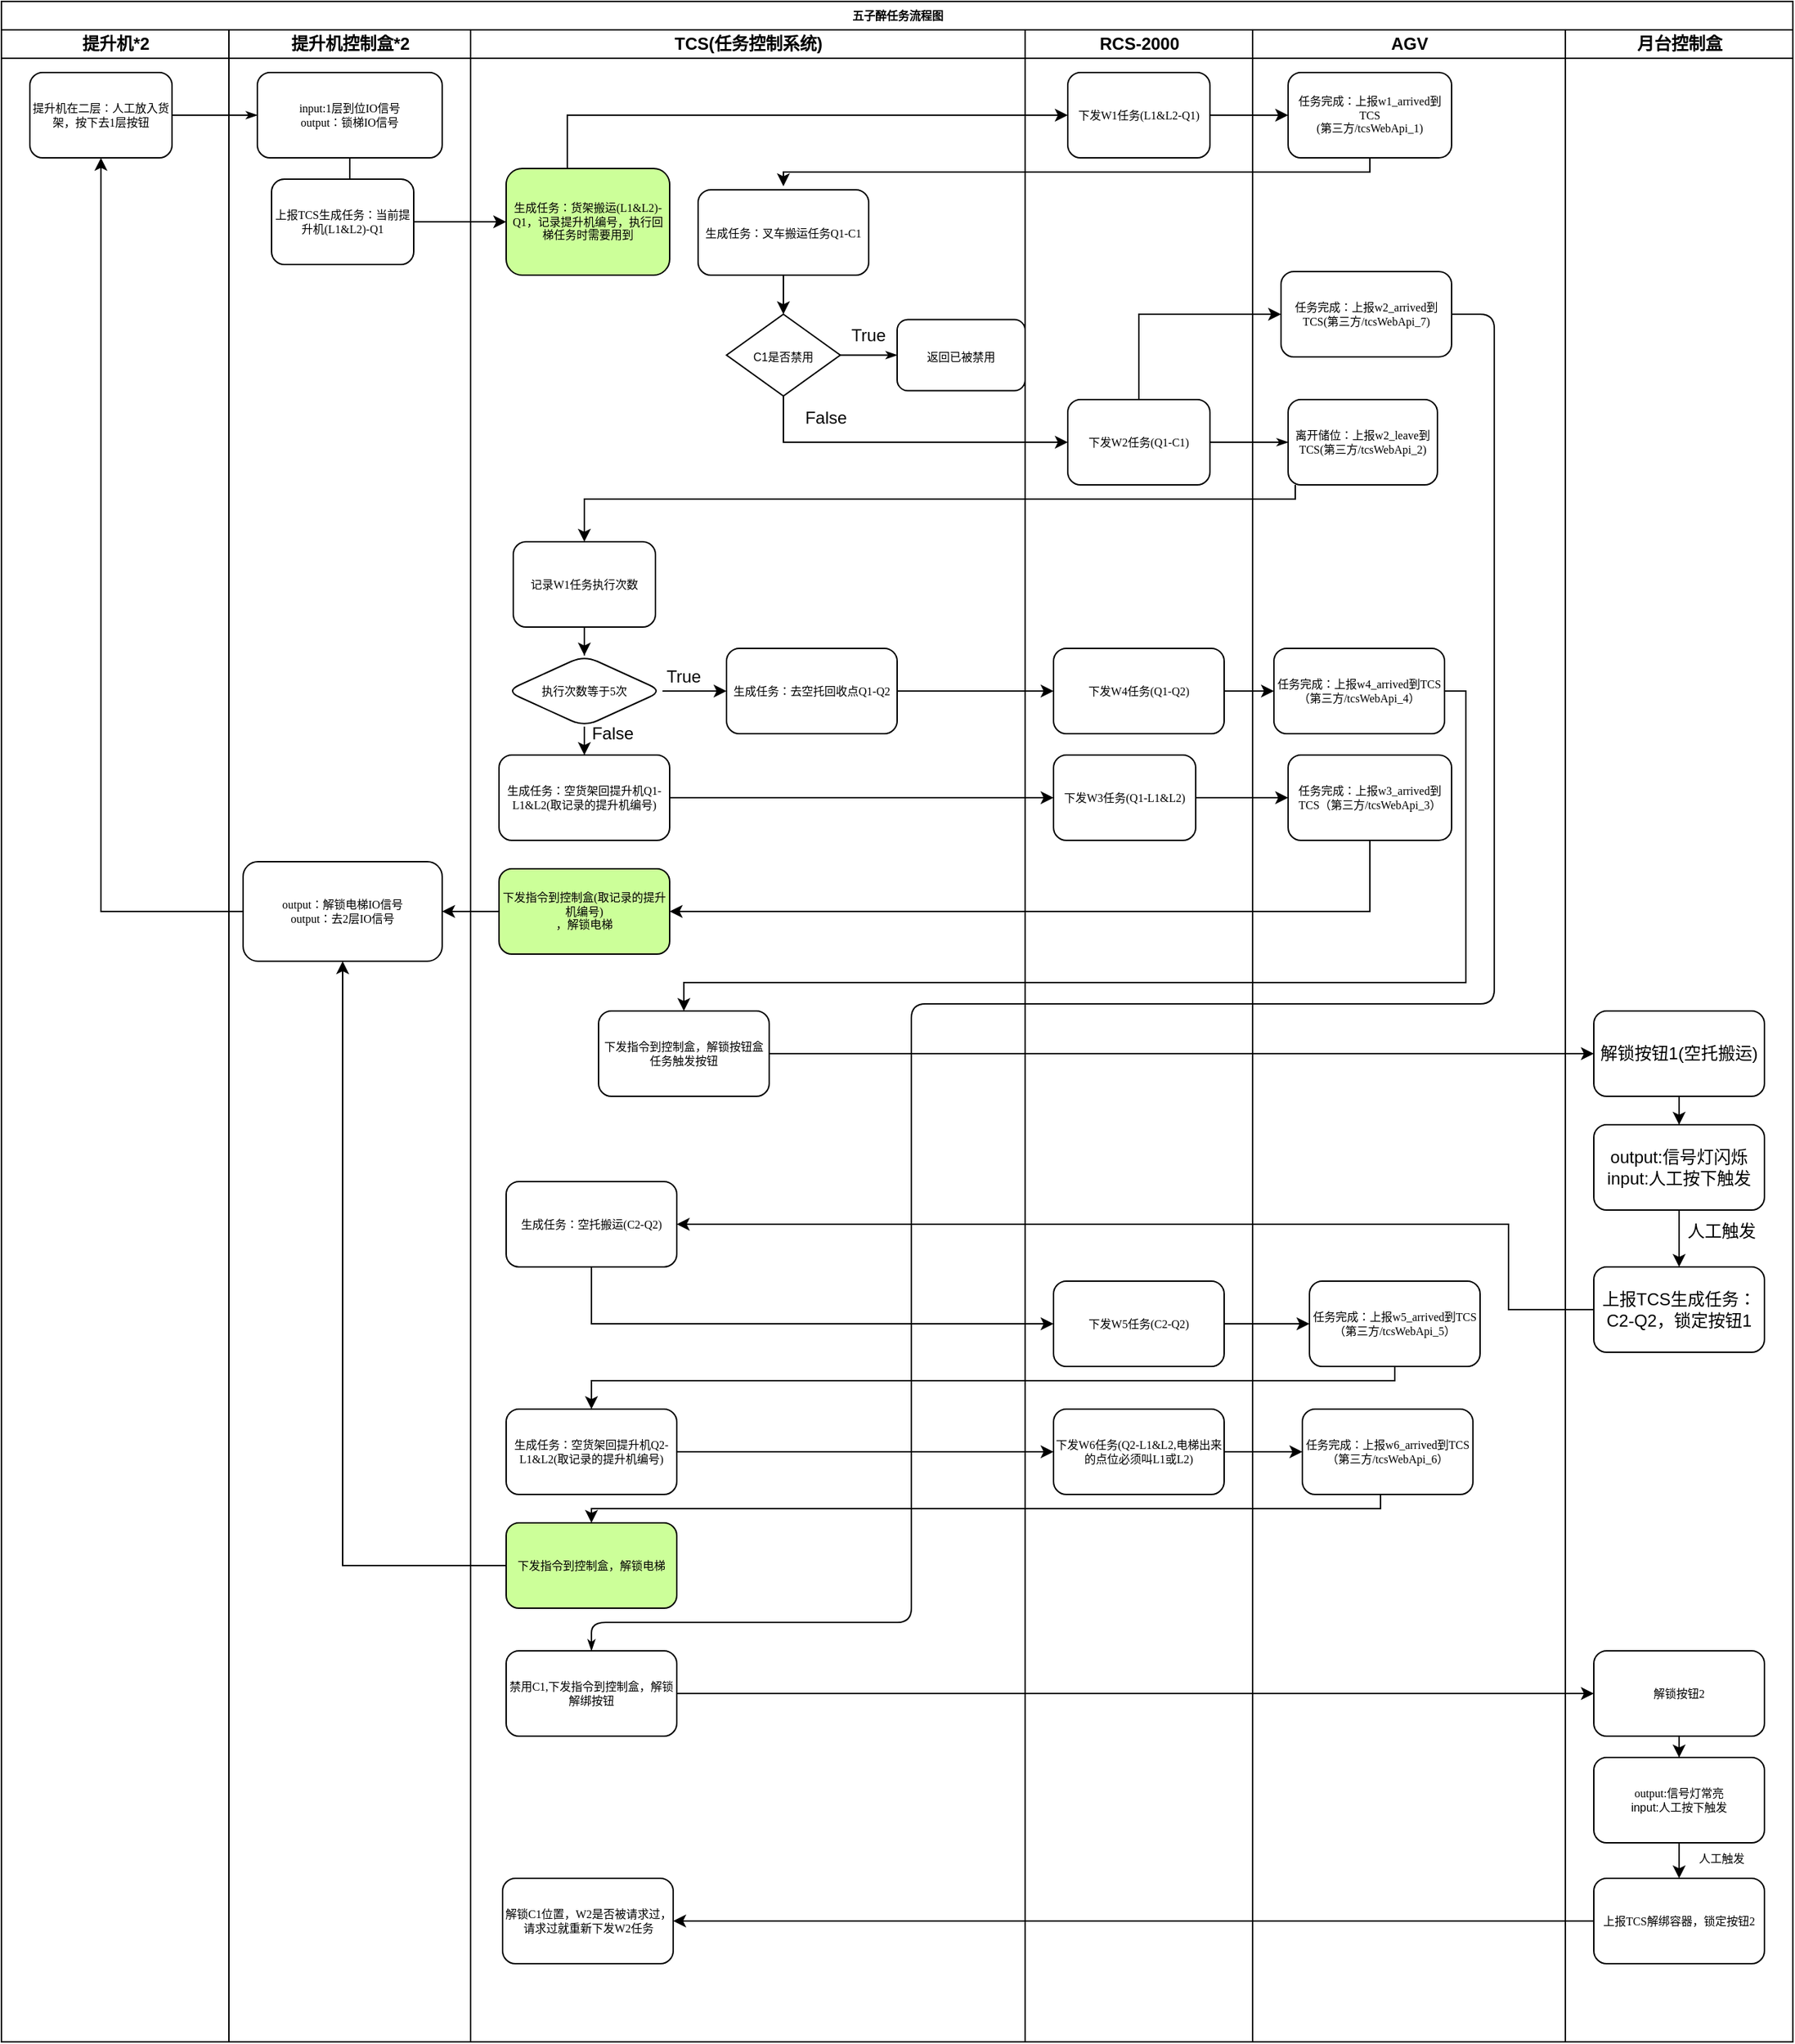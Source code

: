 <mxfile version="22.0.4" type="github">
  <diagram name="Page-1" id="74e2e168-ea6b-b213-b513-2b3c1d86103e">
    <mxGraphModel dx="890" dy="381" grid="1" gridSize="10" guides="1" tooltips="1" connect="1" arrows="1" fold="1" page="1" pageScale="1" pageWidth="1100" pageHeight="850" background="none" math="0" shadow="0">
      <root>
        <mxCell id="0" />
        <mxCell id="1" parent="0" />
        <mxCell id="77e6c97f196da883-1" value="五子醉任务流程图" style="swimlane;html=1;childLayout=stackLayout;startSize=20;rounded=0;shadow=0;labelBackgroundColor=none;strokeWidth=1;fontFamily=Verdana;fontSize=8;align=center;" parent="1" vertex="1">
          <mxGeometry x="70" y="40" width="1260" height="1435" as="geometry" />
        </mxCell>
        <mxCell id="77e6c97f196da883-2" value="提升机*2" style="swimlane;html=1;startSize=20;" parent="77e6c97f196da883-1" vertex="1">
          <mxGeometry y="20" width="160" height="1415" as="geometry" />
        </mxCell>
        <mxCell id="77e6c97f196da883-8" value="提升机在二层：人工放入货架，按下去1层按钮" style="rounded=1;whiteSpace=wrap;html=1;shadow=0;labelBackgroundColor=none;strokeWidth=1;fontFamily=Verdana;fontSize=8;align=center;" parent="77e6c97f196da883-2" vertex="1">
          <mxGeometry x="20" y="30" width="100" height="60" as="geometry" />
        </mxCell>
        <mxCell id="77e6c97f196da883-26" style="edgeStyle=orthogonalEdgeStyle;rounded=1;html=1;labelBackgroundColor=none;startArrow=none;startFill=0;startSize=5;endArrow=classicThin;endFill=1;endSize=5;jettySize=auto;orthogonalLoop=1;strokeWidth=1;fontFamily=Verdana;fontSize=8" parent="77e6c97f196da883-1" source="77e6c97f196da883-8" target="77e6c97f196da883-11" edge="1">
          <mxGeometry relative="1" as="geometry" />
        </mxCell>
        <mxCell id="107ba76e4e335f99-1" style="edgeStyle=orthogonalEdgeStyle;rounded=1;html=1;labelBackgroundColor=none;startArrow=none;startFill=0;startSize=5;endArrow=classicThin;endFill=1;endSize=5;jettySize=auto;orthogonalLoop=1;strokeWidth=1;fontFamily=Verdana;fontSize=8" parent="77e6c97f196da883-1" source="77e6c97f196da883-17" target="77e6c97f196da883-18" edge="1">
          <mxGeometry relative="1" as="geometry" />
        </mxCell>
        <mxCell id="77e6c97f196da883-3" value="提升机控制盒*2" style="swimlane;html=1;startSize=20;" parent="77e6c97f196da883-1" vertex="1">
          <mxGeometry x="160" y="20" width="170" height="1415" as="geometry" />
        </mxCell>
        <mxCell id="sjh6YoRqS8CRLfCROH4P-2" value="" style="edgeStyle=orthogonalEdgeStyle;rounded=0;orthogonalLoop=1;jettySize=auto;html=1;" parent="77e6c97f196da883-3" source="77e6c97f196da883-11" target="sjh6YoRqS8CRLfCROH4P-1" edge="1">
          <mxGeometry relative="1" as="geometry" />
        </mxCell>
        <mxCell id="77e6c97f196da883-11" value="input:1层到位IO信号&lt;br&gt;output：锁梯IO信号" style="rounded=1;whiteSpace=wrap;html=1;shadow=0;labelBackgroundColor=none;strokeWidth=1;fontFamily=Verdana;fontSize=8;align=center;" parent="77e6c97f196da883-3" vertex="1">
          <mxGeometry x="20" y="30" width="130" height="60" as="geometry" />
        </mxCell>
        <mxCell id="sjh6YoRqS8CRLfCROH4P-1" value="上报TCS生成任务：当前提升机(L1&amp;amp;L2)-Q1" style="whiteSpace=wrap;html=1;fontSize=8;fontFamily=Verdana;rounded=1;shadow=0;labelBackgroundColor=none;strokeWidth=1;" parent="77e6c97f196da883-3" vertex="1">
          <mxGeometry x="30" y="105" width="100" height="60" as="geometry" />
        </mxCell>
        <mxCell id="sjh6YoRqS8CRLfCROH4P-34" value="output：解锁电梯IO信号&lt;br&gt;output：去2层IO信号" style="whiteSpace=wrap;html=1;fontSize=8;fontFamily=Verdana;rounded=1;shadow=0;labelBackgroundColor=none;strokeWidth=1;" parent="77e6c97f196da883-3" vertex="1">
          <mxGeometry x="10" y="585" width="140" height="70" as="geometry" />
        </mxCell>
        <mxCell id="77e6c97f196da883-4" value="TCS(任务控制系统)" style="swimlane;html=1;startSize=20;" parent="77e6c97f196da883-1" vertex="1">
          <mxGeometry x="330" y="20" width="390" height="1415" as="geometry" />
        </mxCell>
        <mxCell id="sjh6YoRqS8CRLfCROH4P-14" value="" style="edgeStyle=orthogonalEdgeStyle;rounded=0;orthogonalLoop=1;jettySize=auto;html=1;" parent="77e6c97f196da883-4" source="sjh6YoRqS8CRLfCROH4P-10" target="sjh6YoRqS8CRLfCROH4P-13" edge="1">
          <mxGeometry relative="1" as="geometry" />
        </mxCell>
        <mxCell id="sjh6YoRqS8CRLfCROH4P-10" value="记录W1任务执行次数" style="whiteSpace=wrap;html=1;fontSize=8;fontFamily=Verdana;rounded=1;shadow=0;labelBackgroundColor=none;strokeWidth=1;" parent="77e6c97f196da883-4" vertex="1">
          <mxGeometry x="30" y="360" width="100" height="60" as="geometry" />
        </mxCell>
        <mxCell id="sjh6YoRqS8CRLfCROH4P-16" value="" style="edgeStyle=orthogonalEdgeStyle;rounded=0;orthogonalLoop=1;jettySize=auto;html=1;" parent="77e6c97f196da883-4" source="sjh6YoRqS8CRLfCROH4P-13" target="sjh6YoRqS8CRLfCROH4P-15" edge="1">
          <mxGeometry relative="1" as="geometry" />
        </mxCell>
        <mxCell id="sjh6YoRqS8CRLfCROH4P-19" value="" style="edgeStyle=orthogonalEdgeStyle;rounded=0;orthogonalLoop=1;jettySize=auto;html=1;" parent="77e6c97f196da883-4" source="sjh6YoRqS8CRLfCROH4P-13" target="sjh6YoRqS8CRLfCROH4P-18" edge="1">
          <mxGeometry relative="1" as="geometry" />
        </mxCell>
        <mxCell id="sjh6YoRqS8CRLfCROH4P-13" value="执行次数等于5次" style="rhombus;whiteSpace=wrap;html=1;fontSize=8;fontFamily=Verdana;rounded=1;shadow=0;labelBackgroundColor=none;strokeWidth=1;" parent="77e6c97f196da883-4" vertex="1">
          <mxGeometry x="25" y="440" width="110" height="50" as="geometry" />
        </mxCell>
        <mxCell id="sjh6YoRqS8CRLfCROH4P-15" value="生成任务：空货架回提升机Q1-L1&amp;amp;L2(取记录的提升机编号)" style="whiteSpace=wrap;html=1;fontSize=8;fontFamily=Verdana;rounded=1;shadow=0;labelBackgroundColor=none;strokeWidth=1;" parent="77e6c97f196da883-4" vertex="1">
          <mxGeometry x="20" y="510" width="120" height="60" as="geometry" />
        </mxCell>
        <mxCell id="sjh6YoRqS8CRLfCROH4P-17" value="False" style="text;html=1;strokeColor=none;fillColor=none;align=center;verticalAlign=middle;whiteSpace=wrap;rounded=0;" parent="77e6c97f196da883-4" vertex="1">
          <mxGeometry x="70" y="480" width="60" height="30" as="geometry" />
        </mxCell>
        <mxCell id="sjh6YoRqS8CRLfCROH4P-18" value="生成任务：去空托回收点Q1-Q2" style="whiteSpace=wrap;html=1;fontSize=8;fontFamily=Verdana;rounded=1;shadow=0;labelBackgroundColor=none;strokeWidth=1;" parent="77e6c97f196da883-4" vertex="1">
          <mxGeometry x="180" y="435" width="120" height="60" as="geometry" />
        </mxCell>
        <mxCell id="sjh6YoRqS8CRLfCROH4P-20" value="True" style="text;html=1;strokeColor=none;fillColor=none;align=center;verticalAlign=middle;whiteSpace=wrap;rounded=0;" parent="77e6c97f196da883-4" vertex="1">
          <mxGeometry x="120" y="440" width="60" height="30" as="geometry" />
        </mxCell>
        <mxCell id="sjh6YoRqS8CRLfCROH4P-21" value="生成任务：叉车搬运任务Q1-C1" style="whiteSpace=wrap;html=1;fontSize=8;fontFamily=Verdana;rounded=1;shadow=0;labelBackgroundColor=none;strokeWidth=1;" parent="77e6c97f196da883-4" vertex="1">
          <mxGeometry x="160" y="112.5" width="120" height="60" as="geometry" />
        </mxCell>
        <mxCell id="sjh6YoRqS8CRLfCROH4P-31" value="下发指令到控制盒(取记录的提升机编号)&lt;br&gt;，解锁电梯" style="whiteSpace=wrap;html=1;fontSize=8;fontFamily=Verdana;rounded=1;shadow=0;labelBackgroundColor=none;strokeWidth=1;fillColor=#CCFF99;" parent="77e6c97f196da883-4" vertex="1">
          <mxGeometry x="20" y="590" width="120" height="60" as="geometry" />
        </mxCell>
        <mxCell id="sjh6YoRqS8CRLfCROH4P-36" value="生成任务：货架搬运(L1&amp;amp;L2)-Q1，记录提升机编号，执行回梯任务时需要用到" style="whiteSpace=wrap;html=1;fontSize=8;fontFamily=Verdana;rounded=1;shadow=0;labelBackgroundColor=none;strokeWidth=1;fillColor=#CCFF99;" parent="77e6c97f196da883-4" vertex="1">
          <mxGeometry x="25" y="97.5" width="115" height="75" as="geometry" />
        </mxCell>
        <mxCell id="sjh6YoRqS8CRLfCROH4P-44" value="下发指令到控制盒，解锁按钮盒任务触发按钮" style="whiteSpace=wrap;html=1;fontSize=8;fontFamily=Verdana;rounded=1;shadow=0;labelBackgroundColor=none;strokeWidth=1;" parent="77e6c97f196da883-4" vertex="1">
          <mxGeometry x="90" y="690" width="120" height="60" as="geometry" />
        </mxCell>
        <mxCell id="sjh6YoRqS8CRLfCROH4P-57" value="生成任务：空托搬运(C2-Q2)" style="whiteSpace=wrap;html=1;fontSize=8;fontFamily=Verdana;rounded=1;shadow=0;labelBackgroundColor=none;strokeWidth=1;" parent="77e6c97f196da883-4" vertex="1">
          <mxGeometry x="25" y="810" width="120" height="60" as="geometry" />
        </mxCell>
        <mxCell id="sjh6YoRqS8CRLfCROH4P-63" value="生成任务：空货架回提升机Q2-L1&amp;amp;L2(取记录的提升机编号)" style="whiteSpace=wrap;html=1;fontSize=8;fontFamily=Verdana;rounded=1;shadow=0;labelBackgroundColor=none;strokeWidth=1;" parent="77e6c97f196da883-4" vertex="1">
          <mxGeometry x="25" y="970" width="120" height="60" as="geometry" />
        </mxCell>
        <mxCell id="sjh6YoRqS8CRLfCROH4P-70" value="下发指令到控制盒，解锁电梯" style="whiteSpace=wrap;html=1;fontSize=8;fontFamily=Verdana;rounded=1;shadow=0;labelBackgroundColor=none;strokeWidth=1;fillColor=#CCFF99;" parent="77e6c97f196da883-4" vertex="1">
          <mxGeometry x="25" y="1050" width="120" height="60" as="geometry" />
        </mxCell>
        <mxCell id="sjh6YoRqS8CRLfCROH4P-80" value="禁用C1,下发指令到控制盒，解锁解绑按钮" style="whiteSpace=wrap;html=1;fontSize=8;fontFamily=Verdana;rounded=1;shadow=0;labelBackgroundColor=none;strokeWidth=1;" parent="77e6c97f196da883-4" vertex="1">
          <mxGeometry x="25" y="1140" width="120" height="60" as="geometry" />
        </mxCell>
        <mxCell id="sjh6YoRqS8CRLfCROH4P-91" value="解锁C1位置，W2是否被请求过，请求过就重新下发W2任务" style="whiteSpace=wrap;html=1;fontSize=8;fontFamily=Verdana;rounded=1;shadow=0;labelBackgroundColor=none;strokeWidth=1;" parent="77e6c97f196da883-4" vertex="1">
          <mxGeometry x="22.5" y="1300" width="120" height="60" as="geometry" />
        </mxCell>
        <mxCell id="upgrX9dinSbHW9fOHhlJ-1" value="&lt;font style=&quot;font-size: 8px;&quot;&gt;C1是否禁用&lt;/font&gt;" style="rhombus;whiteSpace=wrap;html=1;" vertex="1" parent="77e6c97f196da883-4">
          <mxGeometry x="180" y="200" width="80" height="57.5" as="geometry" />
        </mxCell>
        <mxCell id="upgrX9dinSbHW9fOHhlJ-4" value="&lt;font style=&quot;font-size: 8px;&quot;&gt;返回已被禁用&lt;/font&gt;" style="rounded=1;whiteSpace=wrap;html=1;" vertex="1" parent="77e6c97f196da883-4">
          <mxGeometry x="300" y="203.75" width="90" height="50" as="geometry" />
        </mxCell>
        <mxCell id="upgrX9dinSbHW9fOHhlJ-5" value="True" style="text;html=1;strokeColor=none;fillColor=none;align=center;verticalAlign=middle;whiteSpace=wrap;rounded=0;" vertex="1" parent="77e6c97f196da883-4">
          <mxGeometry x="250" y="200" width="60" height="30" as="geometry" />
        </mxCell>
        <mxCell id="upgrX9dinSbHW9fOHhlJ-6" value="False" style="text;html=1;strokeColor=none;fillColor=none;align=center;verticalAlign=middle;whiteSpace=wrap;rounded=0;" vertex="1" parent="77e6c97f196da883-4">
          <mxGeometry x="220" y="257.5" width="60" height="30" as="geometry" />
        </mxCell>
        <mxCell id="upgrX9dinSbHW9fOHhlJ-7" style="edgeStyle=orthogonalEdgeStyle;rounded=1;html=1;labelBackgroundColor=none;startArrow=none;startFill=0;startSize=5;endArrow=classicThin;endFill=1;endSize=5;jettySize=auto;orthogonalLoop=1;strokeWidth=1;fontFamily=Verdana;fontSize=8;exitX=1;exitY=0.5;exitDx=0;exitDy=0;entryX=0;entryY=0.5;entryDx=0;entryDy=0;" edge="1" parent="77e6c97f196da883-4" source="upgrX9dinSbHW9fOHhlJ-1" target="upgrX9dinSbHW9fOHhlJ-4">
          <mxGeometry relative="1" as="geometry">
            <mxPoint x="530" y="300" as="sourcePoint" />
            <mxPoint x="585" y="300" as="targetPoint" />
          </mxGeometry>
        </mxCell>
        <mxCell id="77e6c97f196da883-5" value="RCS-2000" style="swimlane;html=1;startSize=20;" parent="77e6c97f196da883-1" vertex="1">
          <mxGeometry x="720" y="20" width="160" height="1415" as="geometry" />
        </mxCell>
        <mxCell id="77e6c97f196da883-15" value="下发W1任务(L1&amp;amp;L2-Q1)" style="rounded=1;whiteSpace=wrap;html=1;shadow=0;labelBackgroundColor=none;strokeWidth=1;fontFamily=Verdana;fontSize=8;align=center;" parent="77e6c97f196da883-5" vertex="1">
          <mxGeometry x="30" y="30" width="100" height="60" as="geometry" />
        </mxCell>
        <mxCell id="77e6c97f196da883-17" value="下发W2任务(Q1-C1)" style="rounded=1;whiteSpace=wrap;html=1;shadow=0;labelBackgroundColor=none;strokeWidth=1;fontFamily=Verdana;fontSize=8;align=center;" parent="77e6c97f196da883-5" vertex="1">
          <mxGeometry x="30" y="260" width="100" height="60" as="geometry" />
        </mxCell>
        <mxCell id="77e6c97f196da883-19" value="下发W3任务(Q1-L1&amp;amp;L2)" style="rounded=1;whiteSpace=wrap;html=1;shadow=0;labelBackgroundColor=none;strokeWidth=1;fontFamily=Verdana;fontSize=8;align=center;" parent="77e6c97f196da883-5" vertex="1">
          <mxGeometry x="20" y="510" width="100" height="60" as="geometry" />
        </mxCell>
        <mxCell id="sjh6YoRqS8CRLfCROH4P-40" value="下发W4任务(Q1-Q2)" style="whiteSpace=wrap;html=1;fontSize=8;fontFamily=Verdana;rounded=1;shadow=0;labelBackgroundColor=none;strokeWidth=1;" parent="77e6c97f196da883-5" vertex="1">
          <mxGeometry x="20" y="435" width="120" height="60" as="geometry" />
        </mxCell>
        <mxCell id="sjh6YoRqS8CRLfCROH4P-59" value="下发W5任务(C2-Q2)" style="whiteSpace=wrap;html=1;fontSize=8;fontFamily=Verdana;rounded=1;shadow=0;labelBackgroundColor=none;strokeWidth=1;" parent="77e6c97f196da883-5" vertex="1">
          <mxGeometry x="20" y="880" width="120" height="60" as="geometry" />
        </mxCell>
        <mxCell id="sjh6YoRqS8CRLfCROH4P-66" value="下发W6任务(Q2-L1&amp;amp;L2,电梯出来的点位必须叫L1或L2)" style="whiteSpace=wrap;html=1;fontSize=8;fontFamily=Verdana;rounded=1;shadow=0;labelBackgroundColor=none;strokeWidth=1;" parent="77e6c97f196da883-5" vertex="1">
          <mxGeometry x="20" y="970" width="120" height="60" as="geometry" />
        </mxCell>
        <mxCell id="77e6c97f196da883-6" value="AGV" style="swimlane;html=1;startSize=20;" parent="77e6c97f196da883-1" vertex="1">
          <mxGeometry x="880" y="20" width="220" height="1415" as="geometry" />
        </mxCell>
        <mxCell id="77e6c97f196da883-18" value="离开储位：上报w2_leave到TCS(第三方/tcsWebApi_2)" style="rounded=1;whiteSpace=wrap;html=1;shadow=0;labelBackgroundColor=none;strokeWidth=1;fontFamily=Verdana;fontSize=8;align=center;" parent="77e6c97f196da883-6" vertex="1">
          <mxGeometry x="25" y="260" width="105" height="60" as="geometry" />
        </mxCell>
        <mxCell id="77e6c97f196da883-21" value="任务完成：上报w3_arrived到TCS（第三方/tcsWebApi_3）" style="rounded=1;whiteSpace=wrap;html=1;shadow=0;labelBackgroundColor=none;strokeWidth=1;fontFamily=Verdana;fontSize=8;align=center;" parent="77e6c97f196da883-6" vertex="1">
          <mxGeometry x="25" y="510" width="115" height="60" as="geometry" />
        </mxCell>
        <mxCell id="sjh6YoRqS8CRLfCROH4P-8" value="任务完成：上报w1_arrived到TCS&lt;br&gt;(第三方/tcsWebApi_1)" style="whiteSpace=wrap;html=1;fontSize=8;fontFamily=Verdana;rounded=1;shadow=0;labelBackgroundColor=none;strokeWidth=1;" parent="77e6c97f196da883-6" vertex="1">
          <mxGeometry x="25" y="30" width="115" height="60" as="geometry" />
        </mxCell>
        <mxCell id="sjh6YoRqS8CRLfCROH4P-42" value="任务完成：上报w4_arrived到TCS（第三方/tcsWebApi_4）" style="whiteSpace=wrap;html=1;fontSize=8;fontFamily=Verdana;rounded=1;shadow=0;labelBackgroundColor=none;strokeWidth=1;" parent="77e6c97f196da883-6" vertex="1">
          <mxGeometry x="15" y="435" width="120" height="60" as="geometry" />
        </mxCell>
        <mxCell id="sjh6YoRqS8CRLfCROH4P-61" value="任务完成：上报w5_arrived到TCS（第三方/tcsWebApi_5）" style="whiteSpace=wrap;html=1;fontSize=8;fontFamily=Verdana;rounded=1;shadow=0;labelBackgroundColor=none;strokeWidth=1;" parent="77e6c97f196da883-6" vertex="1">
          <mxGeometry x="40" y="880" width="120" height="60" as="geometry" />
        </mxCell>
        <mxCell id="sjh6YoRqS8CRLfCROH4P-68" value="任务完成：上报w6_arrived到TCS（第三方/tcsWebApi_6）" style="whiteSpace=wrap;html=1;fontSize=8;fontFamily=Verdana;rounded=1;shadow=0;labelBackgroundColor=none;strokeWidth=1;" parent="77e6c97f196da883-6" vertex="1">
          <mxGeometry x="35" y="970" width="120" height="60" as="geometry" />
        </mxCell>
        <mxCell id="sjh6YoRqS8CRLfCROH4P-79" value="任务完成：上报w2_arrived到TCS(第三方/tcsWebApi_7)" style="whiteSpace=wrap;html=1;fontSize=8;fontFamily=Verdana;rounded=1;shadow=0;labelBackgroundColor=none;strokeWidth=1;" parent="77e6c97f196da883-6" vertex="1">
          <mxGeometry x="20" y="170" width="120" height="60" as="geometry" />
        </mxCell>
        <mxCell id="77e6c97f196da883-7" value="月台控制盒" style="swimlane;html=1;startSize=20;" parent="77e6c97f196da883-1" vertex="1">
          <mxGeometry x="1100" y="20" width="160" height="1415" as="geometry" />
        </mxCell>
        <mxCell id="sjh6YoRqS8CRLfCROH4P-53" value="" style="edgeStyle=orthogonalEdgeStyle;rounded=0;orthogonalLoop=1;jettySize=auto;html=1;" parent="77e6c97f196da883-7" source="sjh6YoRqS8CRLfCROH4P-47" target="sjh6YoRqS8CRLfCROH4P-52" edge="1">
          <mxGeometry relative="1" as="geometry" />
        </mxCell>
        <mxCell id="sjh6YoRqS8CRLfCROH4P-47" value="解锁按钮1(空托搬运)" style="rounded=1;whiteSpace=wrap;html=1;" parent="77e6c97f196da883-7" vertex="1">
          <mxGeometry x="20" y="690" width="120" height="60" as="geometry" />
        </mxCell>
        <mxCell id="sjh6YoRqS8CRLfCROH4P-55" value="" style="edgeStyle=orthogonalEdgeStyle;rounded=0;orthogonalLoop=1;jettySize=auto;html=1;" parent="77e6c97f196da883-7" source="sjh6YoRqS8CRLfCROH4P-52" target="sjh6YoRqS8CRLfCROH4P-54" edge="1">
          <mxGeometry relative="1" as="geometry" />
        </mxCell>
        <mxCell id="sjh6YoRqS8CRLfCROH4P-52" value="output:信号灯闪烁&lt;br&gt;input:人工按下触发" style="whiteSpace=wrap;html=1;rounded=1;" parent="77e6c97f196da883-7" vertex="1">
          <mxGeometry x="20" y="770" width="120" height="60" as="geometry" />
        </mxCell>
        <mxCell id="sjh6YoRqS8CRLfCROH4P-54" value="上报TCS生成任务：C2-Q2，锁定按钮1" style="whiteSpace=wrap;html=1;rounded=1;" parent="77e6c97f196da883-7" vertex="1">
          <mxGeometry x="20" y="870" width="120" height="60" as="geometry" />
        </mxCell>
        <mxCell id="sjh6YoRqS8CRLfCROH4P-56" value="人工触发" style="text;html=1;strokeColor=none;fillColor=none;align=center;verticalAlign=middle;whiteSpace=wrap;rounded=0;" parent="77e6c97f196da883-7" vertex="1">
          <mxGeometry x="80" y="830" width="60" height="30" as="geometry" />
        </mxCell>
        <mxCell id="sjh6YoRqS8CRLfCROH4P-87" value="" style="edgeStyle=orthogonalEdgeStyle;rounded=0;orthogonalLoop=1;jettySize=auto;html=1;" parent="77e6c97f196da883-7" source="sjh6YoRqS8CRLfCROH4P-84" target="sjh6YoRqS8CRLfCROH4P-86" edge="1">
          <mxGeometry relative="1" as="geometry" />
        </mxCell>
        <mxCell id="sjh6YoRqS8CRLfCROH4P-84" value="解锁按钮2" style="whiteSpace=wrap;html=1;fontSize=8;fontFamily=Verdana;rounded=1;shadow=0;labelBackgroundColor=none;strokeWidth=1;" parent="77e6c97f196da883-7" vertex="1">
          <mxGeometry x="20" y="1140" width="120" height="60" as="geometry" />
        </mxCell>
        <mxCell id="sjh6YoRqS8CRLfCROH4P-89" value="" style="edgeStyle=orthogonalEdgeStyle;rounded=0;orthogonalLoop=1;jettySize=auto;html=1;" parent="77e6c97f196da883-7" source="sjh6YoRqS8CRLfCROH4P-86" target="sjh6YoRqS8CRLfCROH4P-88" edge="1">
          <mxGeometry relative="1" as="geometry" />
        </mxCell>
        <mxCell id="sjh6YoRqS8CRLfCROH4P-86" value="&lt;font style=&quot;font-size: 8px;&quot;&gt;output:信号灯常亮&lt;br style=&quot;border-color: var(--border-color); font-family: Helvetica;&quot;&gt;&lt;span style=&quot;font-family: Helvetica;&quot;&gt;input:人工按下触发&lt;/span&gt;&lt;/font&gt;" style="whiteSpace=wrap;html=1;fontSize=8;fontFamily=Verdana;rounded=1;shadow=0;labelBackgroundColor=none;strokeWidth=1;" parent="77e6c97f196da883-7" vertex="1">
          <mxGeometry x="20" y="1215" width="120" height="60" as="geometry" />
        </mxCell>
        <mxCell id="sjh6YoRqS8CRLfCROH4P-88" value="上报TCS解绑容器，锁定按钮2" style="whiteSpace=wrap;html=1;fontSize=8;fontFamily=Verdana;rounded=1;shadow=0;labelBackgroundColor=none;strokeWidth=1;" parent="77e6c97f196da883-7" vertex="1">
          <mxGeometry x="20" y="1300" width="120" height="60" as="geometry" />
        </mxCell>
        <mxCell id="sjh6YoRqS8CRLfCROH4P-90" value="&lt;font style=&quot;font-size: 8px;&quot;&gt;人工触发&lt;/font&gt;" style="text;html=1;strokeColor=none;fillColor=none;align=center;verticalAlign=middle;whiteSpace=wrap;rounded=0;" parent="77e6c97f196da883-7" vertex="1">
          <mxGeometry x="80" y="1270" width="60" height="30" as="geometry" />
        </mxCell>
        <mxCell id="sjh6YoRqS8CRLfCROH4P-9" value="" style="edgeStyle=orthogonalEdgeStyle;rounded=0;orthogonalLoop=1;jettySize=auto;html=1;" parent="77e6c97f196da883-1" source="77e6c97f196da883-15" target="sjh6YoRqS8CRLfCROH4P-8" edge="1">
          <mxGeometry relative="1" as="geometry" />
        </mxCell>
        <mxCell id="sjh6YoRqS8CRLfCROH4P-12" value="" style="edgeStyle=orthogonalEdgeStyle;rounded=0;orthogonalLoop=1;jettySize=auto;html=1;exitX=0.5;exitY=1;exitDx=0;exitDy=0;" parent="77e6c97f196da883-1" source="sjh6YoRqS8CRLfCROH4P-8" edge="1">
          <mxGeometry relative="1" as="geometry">
            <mxPoint x="620" y="90" as="sourcePoint" />
            <mxPoint x="550" y="130" as="targetPoint" />
            <Array as="points">
              <mxPoint x="890" y="120" />
              <mxPoint x="540" y="120" />
            </Array>
          </mxGeometry>
        </mxCell>
        <mxCell id="sjh6YoRqS8CRLfCROH4P-23" value="" style="edgeStyle=orthogonalEdgeStyle;rounded=0;orthogonalLoop=1;jettySize=auto;html=1;entryX=0;entryY=0.5;entryDx=0;entryDy=0;exitX=0;exitY=0;exitDx=0;exitDy=0;" parent="77e6c97f196da883-1" source="upgrX9dinSbHW9fOHhlJ-6" target="77e6c97f196da883-17" edge="1">
          <mxGeometry relative="1" as="geometry">
            <mxPoint x="690.046" y="370.034" as="targetPoint" />
            <mxPoint x="650" y="310" as="sourcePoint" />
            <Array as="points">
              <mxPoint x="550" y="310" />
            </Array>
          </mxGeometry>
        </mxCell>
        <mxCell id="sjh6YoRqS8CRLfCROH4P-25" value="" style="edgeStyle=orthogonalEdgeStyle;rounded=0;orthogonalLoop=1;jettySize=auto;html=1;entryX=0.5;entryY=0;entryDx=0;entryDy=0;" parent="77e6c97f196da883-1" source="77e6c97f196da883-18" target="sjh6YoRqS8CRLfCROH4P-10" edge="1">
          <mxGeometry relative="1" as="geometry">
            <mxPoint x="885" y="420.0" as="targetPoint" />
            <Array as="points">
              <mxPoint x="910" y="350" />
              <mxPoint x="410" y="350" />
            </Array>
          </mxGeometry>
        </mxCell>
        <mxCell id="sjh6YoRqS8CRLfCROH4P-29" value="" style="edgeStyle=orthogonalEdgeStyle;rounded=0;orthogonalLoop=1;jettySize=auto;html=1;entryX=0;entryY=0.5;entryDx=0;entryDy=0;" parent="77e6c97f196da883-1" source="sjh6YoRqS8CRLfCROH4P-15" target="77e6c97f196da883-19" edge="1">
          <mxGeometry relative="1" as="geometry">
            <mxPoint x="540" y="560.0" as="targetPoint" />
          </mxGeometry>
        </mxCell>
        <mxCell id="sjh6YoRqS8CRLfCROH4P-30" value="" style="edgeStyle=orthogonalEdgeStyle;rounded=0;orthogonalLoop=1;jettySize=auto;html=1;" parent="77e6c97f196da883-1" source="77e6c97f196da883-19" target="77e6c97f196da883-21" edge="1">
          <mxGeometry relative="1" as="geometry" />
        </mxCell>
        <mxCell id="sjh6YoRqS8CRLfCROH4P-33" value="" style="edgeStyle=orthogonalEdgeStyle;rounded=0;orthogonalLoop=1;jettySize=auto;html=1;entryX=1;entryY=0.5;entryDx=0;entryDy=0;" parent="77e6c97f196da883-1" source="77e6c97f196da883-21" target="sjh6YoRqS8CRLfCROH4P-31" edge="1">
          <mxGeometry relative="1" as="geometry">
            <mxPoint x="895" y="630" as="targetPoint" />
            <Array as="points">
              <mxPoint x="962" y="640" />
            </Array>
          </mxGeometry>
        </mxCell>
        <mxCell id="sjh6YoRqS8CRLfCROH4P-35" value="" style="edgeStyle=orthogonalEdgeStyle;rounded=0;orthogonalLoop=1;jettySize=auto;html=1;" parent="77e6c97f196da883-1" source="sjh6YoRqS8CRLfCROH4P-31" target="sjh6YoRqS8CRLfCROH4P-34" edge="1">
          <mxGeometry relative="1" as="geometry" />
        </mxCell>
        <mxCell id="sjh6YoRqS8CRLfCROH4P-37" value="" style="edgeStyle=orthogonalEdgeStyle;rounded=0;orthogonalLoop=1;jettySize=auto;html=1;" parent="77e6c97f196da883-1" source="sjh6YoRqS8CRLfCROH4P-1" target="sjh6YoRqS8CRLfCROH4P-36" edge="1">
          <mxGeometry relative="1" as="geometry" />
        </mxCell>
        <mxCell id="sjh6YoRqS8CRLfCROH4P-39" value="" style="edgeStyle=orthogonalEdgeStyle;rounded=0;orthogonalLoop=1;jettySize=auto;html=1;entryX=0;entryY=0.5;entryDx=0;entryDy=0;" parent="77e6c97f196da883-1" source="sjh6YoRqS8CRLfCROH4P-36" target="77e6c97f196da883-15" edge="1">
          <mxGeometry relative="1" as="geometry">
            <mxPoint x="522.5" y="155" as="targetPoint" />
            <Array as="points">
              <mxPoint x="398" y="80" />
            </Array>
          </mxGeometry>
        </mxCell>
        <mxCell id="sjh6YoRqS8CRLfCROH4P-41" value="" style="edgeStyle=orthogonalEdgeStyle;rounded=0;orthogonalLoop=1;jettySize=auto;html=1;" parent="77e6c97f196da883-1" source="sjh6YoRqS8CRLfCROH4P-18" target="sjh6YoRqS8CRLfCROH4P-40" edge="1">
          <mxGeometry relative="1" as="geometry" />
        </mxCell>
        <mxCell id="sjh6YoRqS8CRLfCROH4P-43" value="" style="edgeStyle=orthogonalEdgeStyle;rounded=0;orthogonalLoop=1;jettySize=auto;html=1;" parent="77e6c97f196da883-1" source="sjh6YoRqS8CRLfCROH4P-40" target="sjh6YoRqS8CRLfCROH4P-42" edge="1">
          <mxGeometry relative="1" as="geometry" />
        </mxCell>
        <mxCell id="sjh6YoRqS8CRLfCROH4P-46" value="" style="edgeStyle=orthogonalEdgeStyle;rounded=0;orthogonalLoop=1;jettySize=auto;html=1;entryX=0.5;entryY=0;entryDx=0;entryDy=0;" parent="77e6c97f196da883-1" source="sjh6YoRqS8CRLfCROH4P-42" target="sjh6YoRqS8CRLfCROH4P-44" edge="1">
          <mxGeometry relative="1" as="geometry">
            <mxPoint x="350" y="690" as="targetPoint" />
            <Array as="points">
              <mxPoint x="1030" y="485" />
              <mxPoint x="1030" y="690" />
              <mxPoint x="480" y="690" />
            </Array>
          </mxGeometry>
        </mxCell>
        <mxCell id="sjh6YoRqS8CRLfCROH4P-51" value="" style="edgeStyle=orthogonalEdgeStyle;rounded=0;orthogonalLoop=1;jettySize=auto;html=1;entryX=0;entryY=0.5;entryDx=0;entryDy=0;" parent="77e6c97f196da883-1" source="sjh6YoRqS8CRLfCROH4P-44" target="sjh6YoRqS8CRLfCROH4P-47" edge="1">
          <mxGeometry relative="1" as="geometry">
            <mxPoint x="480" y="850" as="targetPoint" />
            <Array as="points">
              <mxPoint x="1070" y="740" />
            </Array>
          </mxGeometry>
        </mxCell>
        <mxCell id="sjh6YoRqS8CRLfCROH4P-58" value="" style="endArrow=classic;html=1;rounded=0;exitX=0;exitY=0.5;exitDx=0;exitDy=0;entryX=1;entryY=0.5;entryDx=0;entryDy=0;" parent="77e6c97f196da883-1" source="sjh6YoRqS8CRLfCROH4P-54" target="sjh6YoRqS8CRLfCROH4P-57" edge="1">
          <mxGeometry width="50" height="50" relative="1" as="geometry">
            <mxPoint x="1000" y="920" as="sourcePoint" />
            <mxPoint x="720" y="910" as="targetPoint" />
            <Array as="points">
              <mxPoint x="1060" y="920" />
              <mxPoint x="1060" y="860" />
              <mxPoint x="830" y="860" />
            </Array>
          </mxGeometry>
        </mxCell>
        <mxCell id="sjh6YoRqS8CRLfCROH4P-60" value="" style="edgeStyle=orthogonalEdgeStyle;rounded=0;orthogonalLoop=1;jettySize=auto;html=1;" parent="77e6c97f196da883-1" source="sjh6YoRqS8CRLfCROH4P-57" target="sjh6YoRqS8CRLfCROH4P-59" edge="1">
          <mxGeometry relative="1" as="geometry">
            <Array as="points">
              <mxPoint x="415" y="930" />
            </Array>
          </mxGeometry>
        </mxCell>
        <mxCell id="sjh6YoRqS8CRLfCROH4P-62" value="" style="edgeStyle=orthogonalEdgeStyle;rounded=0;orthogonalLoop=1;jettySize=auto;html=1;" parent="77e6c97f196da883-1" source="sjh6YoRqS8CRLfCROH4P-59" target="sjh6YoRqS8CRLfCROH4P-61" edge="1">
          <mxGeometry relative="1" as="geometry" />
        </mxCell>
        <mxCell id="sjh6YoRqS8CRLfCROH4P-65" value="" style="edgeStyle=orthogonalEdgeStyle;rounded=0;orthogonalLoop=1;jettySize=auto;html=1;entryX=0.5;entryY=0;entryDx=0;entryDy=0;" parent="77e6c97f196da883-1" source="sjh6YoRqS8CRLfCROH4P-61" target="sjh6YoRqS8CRLfCROH4P-63" edge="1">
          <mxGeometry relative="1" as="geometry">
            <mxPoint x="930" y="1040" as="targetPoint" />
            <Array as="points">
              <mxPoint x="980" y="970" />
              <mxPoint x="415" y="970" />
            </Array>
          </mxGeometry>
        </mxCell>
        <mxCell id="sjh6YoRqS8CRLfCROH4P-67" value="" style="edgeStyle=orthogonalEdgeStyle;rounded=0;orthogonalLoop=1;jettySize=auto;html=1;" parent="77e6c97f196da883-1" source="sjh6YoRqS8CRLfCROH4P-63" target="sjh6YoRqS8CRLfCROH4P-66" edge="1">
          <mxGeometry relative="1" as="geometry" />
        </mxCell>
        <mxCell id="sjh6YoRqS8CRLfCROH4P-69" value="" style="edgeStyle=orthogonalEdgeStyle;rounded=0;orthogonalLoop=1;jettySize=auto;html=1;" parent="77e6c97f196da883-1" source="sjh6YoRqS8CRLfCROH4P-66" target="sjh6YoRqS8CRLfCROH4P-68" edge="1">
          <mxGeometry relative="1" as="geometry" />
        </mxCell>
        <mxCell id="sjh6YoRqS8CRLfCROH4P-71" value="" style="edgeStyle=orthogonalEdgeStyle;rounded=0;orthogonalLoop=1;jettySize=auto;html=1;entryX=0.5;entryY=0;entryDx=0;entryDy=0;exitX=0.5;exitY=1;exitDx=0;exitDy=0;" parent="77e6c97f196da883-1" source="sjh6YoRqS8CRLfCROH4P-68" target="sjh6YoRqS8CRLfCROH4P-70" edge="1">
          <mxGeometry relative="1" as="geometry">
            <mxPoint x="940" y="970" as="sourcePoint" />
            <mxPoint x="425" y="1000" as="targetPoint" />
            <Array as="points">
              <mxPoint x="970" y="1050" />
              <mxPoint x="970" y="1060" />
              <mxPoint x="415" y="1060" />
            </Array>
          </mxGeometry>
        </mxCell>
        <mxCell id="sjh6YoRqS8CRLfCROH4P-73" value="" style="edgeStyle=orthogonalEdgeStyle;rounded=0;orthogonalLoop=1;jettySize=auto;html=1;entryX=0.5;entryY=1;entryDx=0;entryDy=0;" parent="77e6c97f196da883-1" source="sjh6YoRqS8CRLfCROH4P-70" target="sjh6YoRqS8CRLfCROH4P-34" edge="1">
          <mxGeometry relative="1" as="geometry">
            <mxPoint x="230" y="810" as="targetPoint" />
          </mxGeometry>
        </mxCell>
        <mxCell id="sjh6YoRqS8CRLfCROH4P-75" value="" style="edgeStyle=orthogonalEdgeStyle;rounded=0;orthogonalLoop=1;jettySize=auto;html=1;entryX=0.5;entryY=1;entryDx=0;entryDy=0;" parent="77e6c97f196da883-1" source="sjh6YoRqS8CRLfCROH4P-34" target="77e6c97f196da883-8" edge="1">
          <mxGeometry relative="1" as="geometry">
            <mxPoint x="70" y="250" as="targetPoint" />
          </mxGeometry>
        </mxCell>
        <mxCell id="sjh6YoRqS8CRLfCROH4P-78" value="" style="edgeStyle=orthogonalEdgeStyle;rounded=0;orthogonalLoop=1;jettySize=auto;html=1;entryX=0;entryY=0.5;entryDx=0;entryDy=0;" parent="77e6c97f196da883-1" source="77e6c97f196da883-17" target="sjh6YoRqS8CRLfCROH4P-79" edge="1">
          <mxGeometry relative="1" as="geometry">
            <mxPoint x="755" y="240" as="targetPoint" />
            <Array as="points">
              <mxPoint x="800" y="220" />
            </Array>
          </mxGeometry>
        </mxCell>
        <mxCell id="sjh6YoRqS8CRLfCROH4P-83" style="edgeStyle=orthogonalEdgeStyle;rounded=1;html=1;labelBackgroundColor=none;startArrow=none;startFill=0;startSize=5;endArrow=classicThin;endFill=1;endSize=5;jettySize=auto;orthogonalLoop=1;strokeWidth=1;fontFamily=Verdana;fontSize=8;exitX=1;exitY=0.5;exitDx=0;exitDy=0;entryX=0.5;entryY=0;entryDx=0;entryDy=0;" parent="77e6c97f196da883-1" source="sjh6YoRqS8CRLfCROH4P-79" target="sjh6YoRqS8CRLfCROH4P-80" edge="1">
          <mxGeometry relative="1" as="geometry">
            <mxPoint x="815" y="320" as="sourcePoint" />
            <mxPoint x="1010" y="1160" as="targetPoint" />
            <Array as="points">
              <mxPoint x="1050" y="220" />
              <mxPoint x="1050" y="705" />
              <mxPoint x="640" y="705" />
              <mxPoint x="640" y="1140" />
              <mxPoint x="415" y="1140" />
            </Array>
          </mxGeometry>
        </mxCell>
        <mxCell id="sjh6YoRqS8CRLfCROH4P-85" value="" style="edgeStyle=orthogonalEdgeStyle;rounded=0;orthogonalLoop=1;jettySize=auto;html=1;" parent="77e6c97f196da883-1" source="sjh6YoRqS8CRLfCROH4P-80" target="sjh6YoRqS8CRLfCROH4P-84" edge="1">
          <mxGeometry relative="1" as="geometry" />
        </mxCell>
        <mxCell id="sjh6YoRqS8CRLfCROH4P-92" value="" style="edgeStyle=orthogonalEdgeStyle;rounded=0;orthogonalLoop=1;jettySize=auto;html=1;exitX=0;exitY=0.5;exitDx=0;exitDy=0;entryX=1;entryY=0.5;entryDx=0;entryDy=0;" parent="77e6c97f196da883-1" source="sjh6YoRqS8CRLfCROH4P-88" target="sjh6YoRqS8CRLfCROH4P-91" edge="1">
          <mxGeometry relative="1" as="geometry">
            <mxPoint x="940" y="1220" as="sourcePoint" />
            <mxPoint x="600" y="1200" as="targetPoint" />
          </mxGeometry>
        </mxCell>
        <mxCell id="upgrX9dinSbHW9fOHhlJ-3" value="" style="edgeStyle=orthogonalEdgeStyle;rounded=0;orthogonalLoop=1;jettySize=auto;html=1;exitX=0.5;exitY=1;exitDx=0;exitDy=0;" edge="1" parent="1" source="sjh6YoRqS8CRLfCROH4P-21">
          <mxGeometry relative="1" as="geometry">
            <mxPoint x="620" y="260" as="targetPoint" />
            <mxPoint x="730" y="360" as="sourcePoint" />
          </mxGeometry>
        </mxCell>
      </root>
    </mxGraphModel>
  </diagram>
</mxfile>

